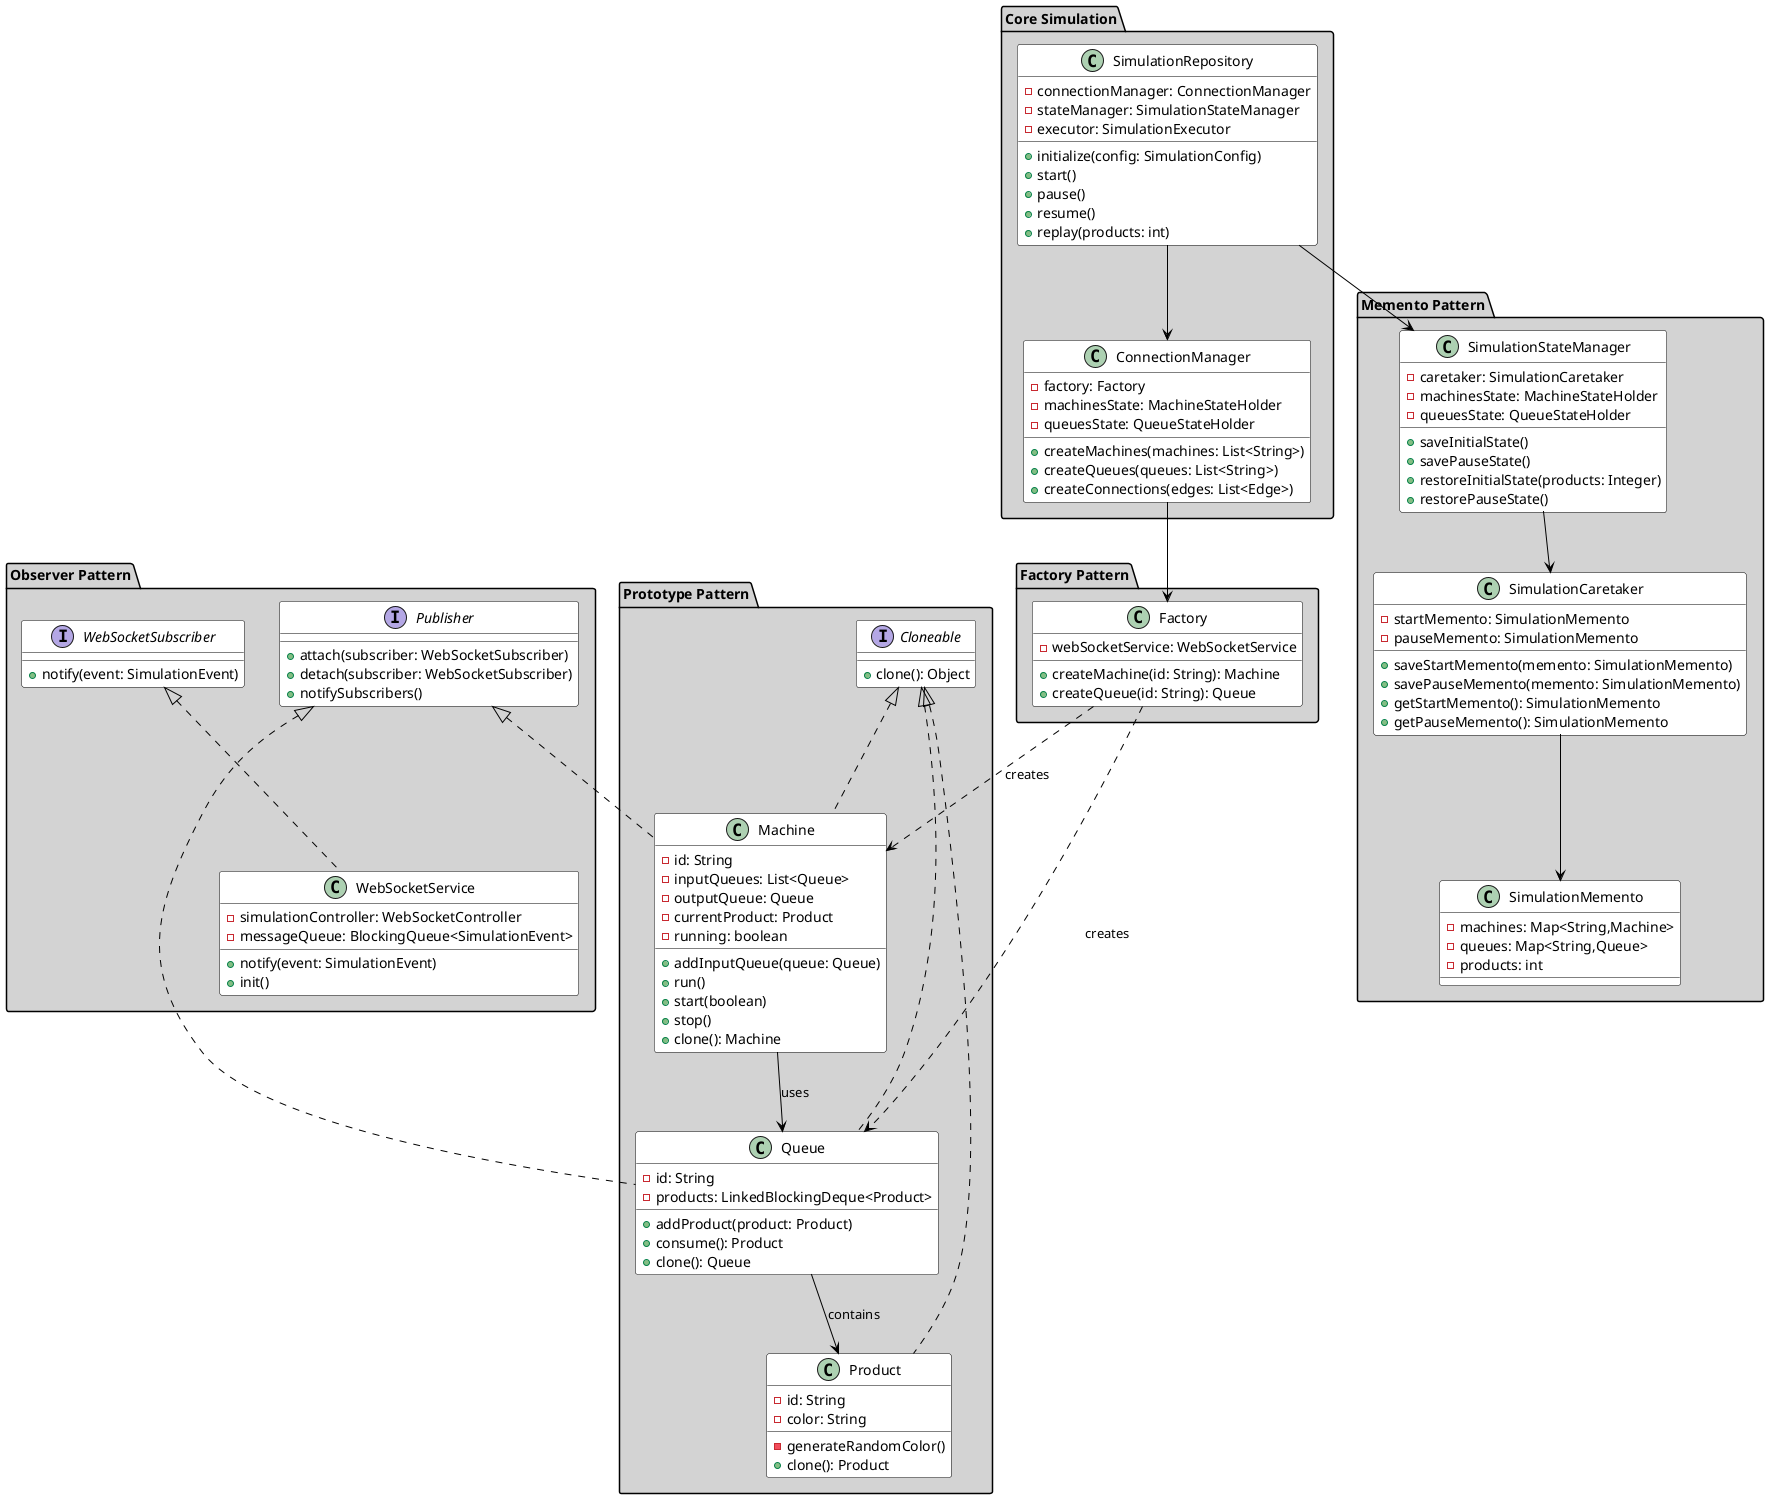 @startuml

skinparam class {
    BackgroundColor White
    ArrowColor Black
    BorderColor Black
}

skinparam stereotypeCBackgroundColor LightBlue
skinparam packageBackgroundColor LightGray

package "Observer Pattern" {
    interface Publisher {
        + attach(subscriber: WebSocketSubscriber)
        + detach(subscriber: WebSocketSubscriber)
        + notifySubscribers()
    }

    interface WebSocketSubscriber {
        + notify(event: SimulationEvent)
    }

    class WebSocketService {
        - simulationController: WebSocketController
        - messageQueue: BlockingQueue<SimulationEvent>
        + notify(event: SimulationEvent)
        + init()
    }
}

package "Factory Pattern" {
    class Factory {
        - webSocketService: WebSocketService
        + createMachine(id: String): Machine
        + createQueue(id: String): Queue
    }
}

package "Prototype Pattern" {
    interface Cloneable {
        + clone(): Object
    }

    class Machine {
        - id: String
        - inputQueues: List<Queue>
        - outputQueue: Queue
        - currentProduct: Product
        - running: boolean
        + addInputQueue(queue: Queue)
        + run()
        + start(boolean)
        + stop()
        + clone(): Machine
    }

    class Queue {
        - id: String
        - products: LinkedBlockingDeque<Product>
        + addProduct(product: Product)
        + consume(): Product
        + clone(): Queue
    }

    class Product {
        - id: String
        - color: String
        - generateRandomColor()
        + clone(): Product
    }
}

package "Memento Pattern" {
    class SimulationCaretaker {
        - startMemento: SimulationMemento
        - pauseMemento: SimulationMemento
        + saveStartMemento(memento: SimulationMemento)
        + savePauseMemento(memento: SimulationMemento)
        + getStartMemento(): SimulationMemento
        + getPauseMemento(): SimulationMemento
    }

    class SimulationMemento {
        - machines: Map<String,Machine>
        - queues: Map<String,Queue>
        - products: int
    }

    class SimulationStateManager {
        - caretaker: SimulationCaretaker
        - machinesState: MachineStateHolder
        - queuesState: QueueStateHolder
        + saveInitialState()
        + savePauseState()
        + restoreInitialState(products: Integer)
        + restorePauseState()
    }
}

package "Core Simulation" {
    class SimulationRepository {
        - connectionManager: ConnectionManager
        - stateManager: SimulationStateManager
        - executor: SimulationExecutor
        + initialize(config: SimulationConfig)
        + start()
        + pause()
        + resume()
        + replay(products: int)
    }

    class ConnectionManager {
        - factory: Factory
        - machinesState: MachineStateHolder
        - queuesState: QueueStateHolder
        + createMachines(machines: List<String>)
        + createQueues(queues: List<String>)
        + createConnections(edges: List<Edge>)
    }
}

' Relationships
Publisher <|.. Machine
Publisher <|.. Queue
WebSocketSubscriber <|.. WebSocketService
Cloneable <|.. Machine
Cloneable <|.. Queue
Cloneable <|.. Product

SimulationStateManager --> SimulationCaretaker
SimulationCaretaker --> SimulationMemento
SimulationRepository --> SimulationStateManager
SimulationRepository --> ConnectionManager
ConnectionManager --> Factory

Factory ..> Machine: creates
Factory ..> Queue: creates
Machine --> Queue: uses
Queue --> Product: contains

@enduml